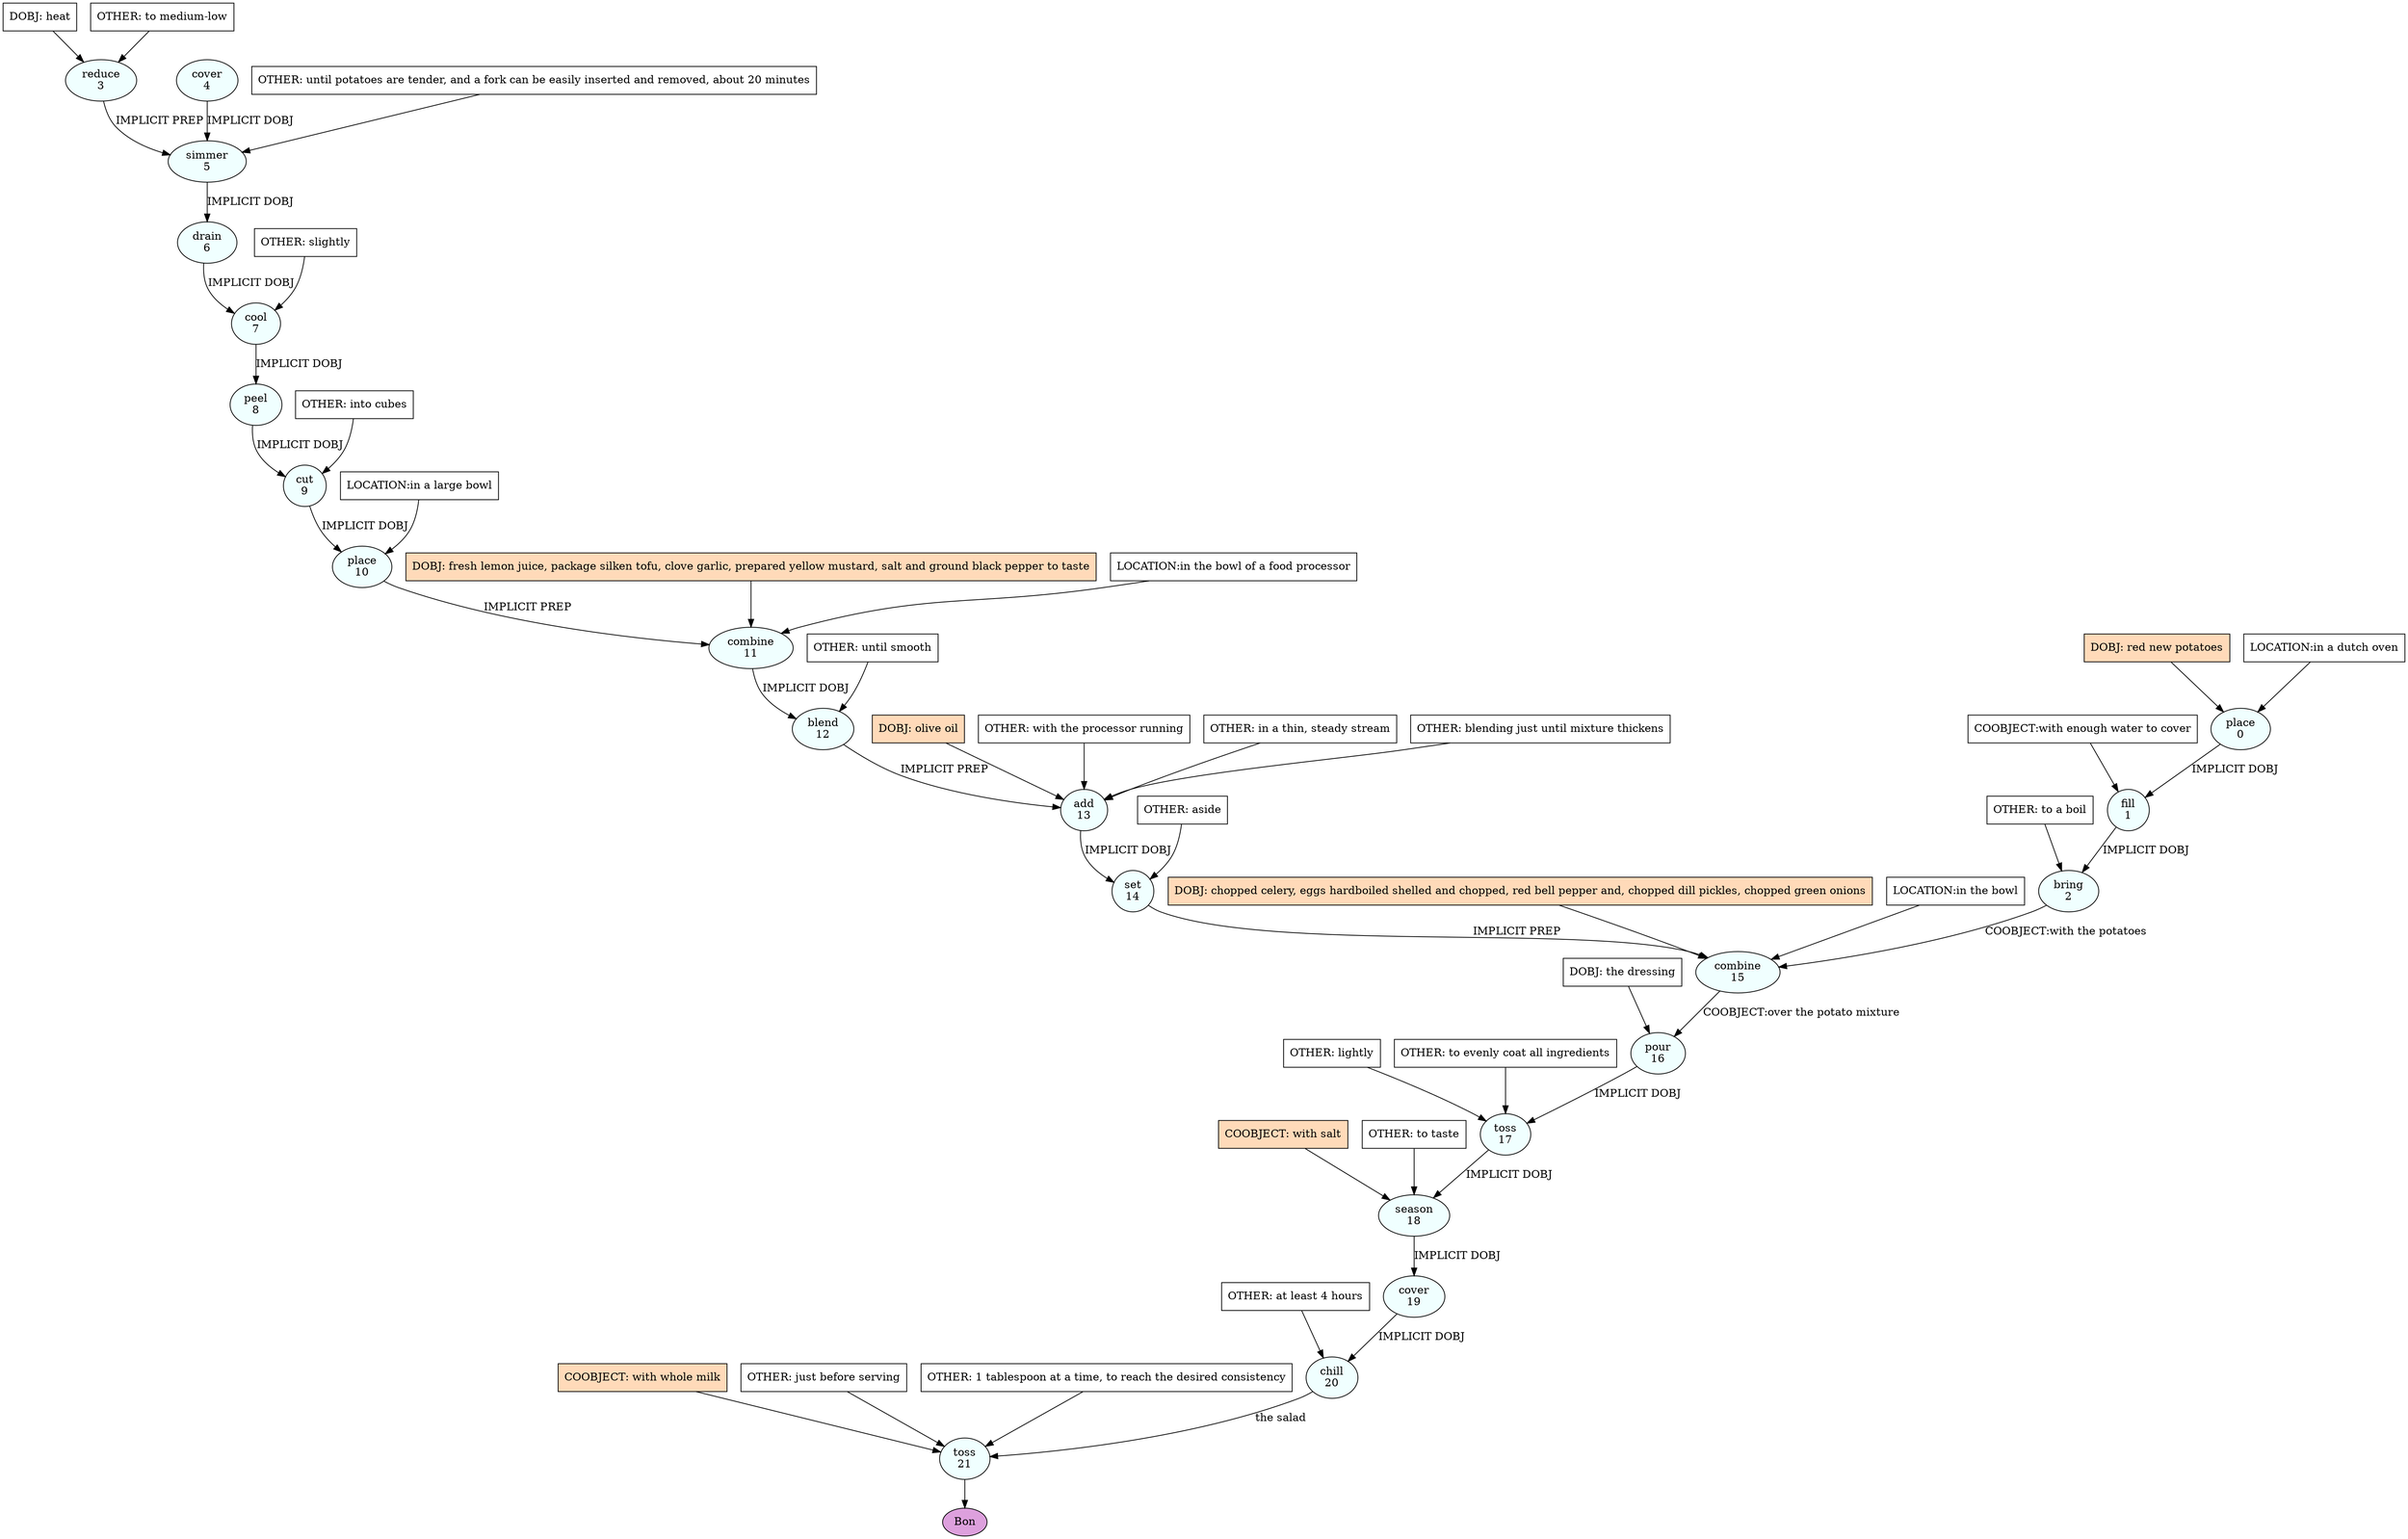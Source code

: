 digraph recipe {
E0[label="place
0", shape=oval, style=filled, fillcolor=azure]
E1[label="fill
1", shape=oval, style=filled, fillcolor=azure]
E2[label="bring
2", shape=oval, style=filled, fillcolor=azure]
E3[label="reduce
3", shape=oval, style=filled, fillcolor=azure]
E4[label="cover
4", shape=oval, style=filled, fillcolor=azure]
E5[label="simmer
5", shape=oval, style=filled, fillcolor=azure]
E6[label="drain
6", shape=oval, style=filled, fillcolor=azure]
E7[label="cool
7", shape=oval, style=filled, fillcolor=azure]
E8[label="peel
8", shape=oval, style=filled, fillcolor=azure]
E9[label="cut
9", shape=oval, style=filled, fillcolor=azure]
E10[label="place
10", shape=oval, style=filled, fillcolor=azure]
E11[label="combine
11", shape=oval, style=filled, fillcolor=azure]
E12[label="blend
12", shape=oval, style=filled, fillcolor=azure]
E13[label="add
13", shape=oval, style=filled, fillcolor=azure]
E14[label="set
14", shape=oval, style=filled, fillcolor=azure]
E15[label="combine
15", shape=oval, style=filled, fillcolor=azure]
E16[label="pour
16", shape=oval, style=filled, fillcolor=azure]
E17[label="toss
17", shape=oval, style=filled, fillcolor=azure]
E18[label="season
18", shape=oval, style=filled, fillcolor=azure]
E19[label="cover
19", shape=oval, style=filled, fillcolor=azure]
E20[label="chill
20", shape=oval, style=filled, fillcolor=azure]
E21[label="toss
21", shape=oval, style=filled, fillcolor=azure]
D0[label="DOBJ: red new potatoes", shape=box, style=filled, fillcolor=peachpuff]
D0 -> E0
P0_0[label="LOCATION:in a dutch oven", shape=box, style=filled, fillcolor=white]
P0_0 -> E0
D3[label="DOBJ: heat", shape=box, style=filled, fillcolor=white]
D3 -> E3
O3_0[label="OTHER: to medium-low", shape=box, style=filled, fillcolor=white]
O3_0 -> E3
E0 -> E1 [label="IMPLICIT DOBJ"]
P1_0_0[label="COOBJECT:with enough water to cover", shape=box, style=filled, fillcolor=white]
P1_0_0 -> E1
E1 -> E2 [label="IMPLICIT DOBJ"]
O2_0_0[label="OTHER: to a boil", shape=box, style=filled, fillcolor=white]
O2_0_0 -> E2
E4 -> E5 [label="IMPLICIT DOBJ"]
E3 -> E5 [label="IMPLICIT PREP"]
O5_0_0[label="OTHER: until potatoes are tender, and a fork can be easily inserted and removed, about 20 minutes", shape=box, style=filled, fillcolor=white]
O5_0_0 -> E5
E5 -> E6 [label="IMPLICIT DOBJ"]
E6 -> E7 [label="IMPLICIT DOBJ"]
O7_0_0[label="OTHER: slightly", shape=box, style=filled, fillcolor=white]
O7_0_0 -> E7
E7 -> E8 [label="IMPLICIT DOBJ"]
E8 -> E9 [label="IMPLICIT DOBJ"]
O9_0_0[label="OTHER: into cubes", shape=box, style=filled, fillcolor=white]
O9_0_0 -> E9
E9 -> E10 [label="IMPLICIT DOBJ"]
P10_0_0[label="LOCATION:in a large bowl", shape=box, style=filled, fillcolor=white]
P10_0_0 -> E10
D11_ing[label="DOBJ: fresh lemon juice, package silken tofu, clove garlic, prepared yellow mustard, salt and ground black pepper to taste", shape=box, style=filled, fillcolor=peachpuff]
D11_ing -> E11
E10 -> E11 [label="IMPLICIT PREP"]
P11_1_0[label="LOCATION:in the bowl of a food processor", shape=box, style=filled, fillcolor=white]
P11_1_0 -> E11
E11 -> E12 [label="IMPLICIT DOBJ"]
O12_0_0[label="OTHER: until smooth", shape=box, style=filled, fillcolor=white]
O12_0_0 -> E12
D13_ing[label="DOBJ: olive oil", shape=box, style=filled, fillcolor=peachpuff]
D13_ing -> E13
E12 -> E13 [label="IMPLICIT PREP"]
O13_0_0[label="OTHER: with the processor running", shape=box, style=filled, fillcolor=white]
O13_0_0 -> E13
O13_1_0[label="OTHER: in a thin, steady stream", shape=box, style=filled, fillcolor=white]
O13_1_0 -> E13
O13_2_0[label="OTHER: blending just until mixture thickens", shape=box, style=filled, fillcolor=white]
O13_2_0 -> E13
E13 -> E14 [label="IMPLICIT DOBJ"]
O14_0_0[label="OTHER: aside", shape=box, style=filled, fillcolor=white]
O14_0_0 -> E14
D15_ing[label="DOBJ: chopped celery, eggs hardboiled shelled and chopped, red bell pepper and, chopped dill pickles, chopped green onions", shape=box, style=filled, fillcolor=peachpuff]
D15_ing -> E15
E14 -> E15 [label="IMPLICIT PREP"]
P15_1_0[label="LOCATION:in the bowl", shape=box, style=filled, fillcolor=white]
P15_1_0 -> E15
E2 -> E15 [label="COOBJECT:with the potatoes"]
D16_0[label="DOBJ: the dressing", shape=box, style=filled, fillcolor=white]
D16_0 -> E16
E15 -> E16 [label="COOBJECT:over the potato mixture"]
E16 -> E17 [label="IMPLICIT DOBJ"]
O17_0_0[label="OTHER: lightly", shape=box, style=filled, fillcolor=white]
O17_0_0 -> E17
O17_1_0[label="OTHER: to evenly coat all ingredients", shape=box, style=filled, fillcolor=white]
O17_1_0 -> E17
E17 -> E18 [label="IMPLICIT DOBJ"]
P18_0_ing[label="COOBJECT: with salt", shape=box, style=filled, fillcolor=peachpuff]
P18_0_ing -> E18
O18_0_0[label="OTHER: to taste", shape=box, style=filled, fillcolor=white]
O18_0_0 -> E18
E18 -> E19 [label="IMPLICIT DOBJ"]
E19 -> E20 [label="IMPLICIT DOBJ"]
O20_0_0[label="OTHER: at least 4 hours", shape=box, style=filled, fillcolor=white]
O20_0_0 -> E20
E20 -> E21 [label="the salad"]
P21_0_ing[label="COOBJECT: with whole milk", shape=box, style=filled, fillcolor=peachpuff]
P21_0_ing -> E21
O21_0_0[label="OTHER: just before serving", shape=box, style=filled, fillcolor=white]
O21_0_0 -> E21
O21_1_0[label="OTHER: 1 tablespoon at a time, to reach the desired consistency", shape=box, style=filled, fillcolor=white]
O21_1_0 -> E21
EOR[label="Bon", shape=oval, style=filled, fillcolor=plum]
E21 -> EOR
}
